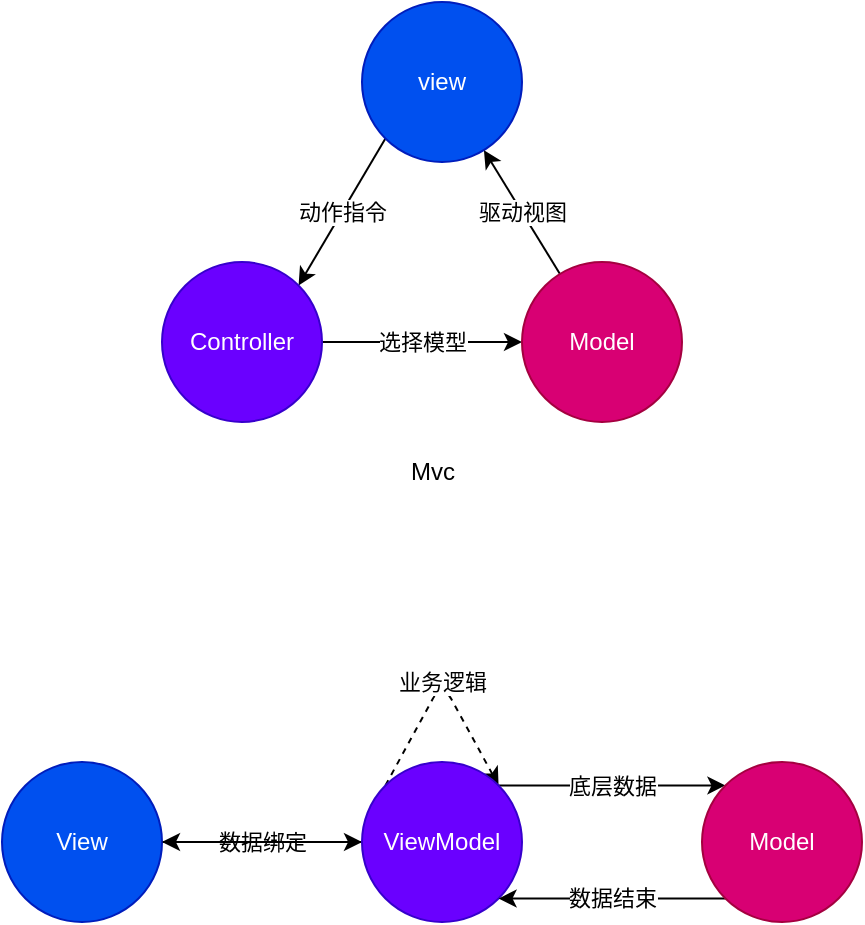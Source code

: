 <mxfile>
    <diagram id="THfSSGGSG9jCQpeQCxFf" name="第 1 页">
        <mxGraphModel dx="169" dy="682" grid="1" gridSize="10" guides="1" tooltips="1" connect="1" arrows="1" fold="1" page="1" pageScale="1" pageWidth="827" pageHeight="1169" background="none" math="0" shadow="0">
            <root>
                <mxCell id="0"/>
                <mxCell id="1" parent="0"/>
                <mxCell id="7" value="动作指令" style="edgeStyle=none;html=1;exitX=0;exitY=1;exitDx=0;exitDy=0;entryX=1;entryY=0;entryDx=0;entryDy=0;" edge="1" parent="1" source="2" target="3">
                    <mxGeometry relative="1" as="geometry"/>
                </mxCell>
                <mxCell id="2" value="view" style="ellipse;whiteSpace=wrap;html=1;fillColor=#0050ef;fontColor=#ffffff;strokeColor=#001DBC;" vertex="1" parent="1">
                    <mxGeometry x="370" y="170" width="80" height="80" as="geometry"/>
                </mxCell>
                <mxCell id="6" value="选择模型" style="edgeStyle=none;html=1;entryX=0;entryY=0.5;entryDx=0;entryDy=0;" edge="1" parent="1" source="3" target="4">
                    <mxGeometry relative="1" as="geometry"/>
                </mxCell>
                <mxCell id="3" value="Controller" style="ellipse;whiteSpace=wrap;html=1;fillColor=#6a00ff;fontColor=#ffffff;strokeColor=#3700CC;" vertex="1" parent="1">
                    <mxGeometry x="270" y="300" width="80" height="80" as="geometry"/>
                </mxCell>
                <mxCell id="5" value="驱动视图" style="edgeStyle=none;html=1;" edge="1" parent="1" source="4" target="2">
                    <mxGeometry relative="1" as="geometry"/>
                </mxCell>
                <mxCell id="4" value="Model" style="ellipse;whiteSpace=wrap;html=1;fillColor=#d80073;fontColor=#ffffff;strokeColor=#A50040;" vertex="1" parent="1">
                    <mxGeometry x="450" y="300" width="80" height="80" as="geometry"/>
                </mxCell>
                <mxCell id="8" value="Mvc" style="text;html=1;align=center;verticalAlign=middle;resizable=0;points=[];autosize=1;strokeColor=none;fillColor=none;" vertex="1" parent="1">
                    <mxGeometry x="380" y="390" width="50" height="30" as="geometry"/>
                </mxCell>
                <mxCell id="12" value="数据绑定" style="edgeStyle=none;html=1;exitX=1;exitY=0.5;exitDx=0;exitDy=0;entryX=0;entryY=0.5;entryDx=0;entryDy=0;" edge="1" parent="1" source="9" target="10">
                    <mxGeometry relative="1" as="geometry"/>
                </mxCell>
                <mxCell id="9" value="View" style="ellipse;whiteSpace=wrap;html=1;fillColor=#0050ef;fontColor=#ffffff;strokeColor=#001DBC;" vertex="1" parent="1">
                    <mxGeometry x="190" y="550" width="80" height="80" as="geometry"/>
                </mxCell>
                <mxCell id="13" style="edgeStyle=none;html=1;exitX=0;exitY=0.5;exitDx=0;exitDy=0;" edge="1" parent="1" source="10">
                    <mxGeometry relative="1" as="geometry">
                        <mxPoint x="270" y="590" as="targetPoint"/>
                    </mxGeometry>
                </mxCell>
                <mxCell id="15" value="底层数据" style="edgeStyle=none;html=1;exitX=1;exitY=0;exitDx=0;exitDy=0;entryX=0;entryY=0;entryDx=0;entryDy=0;" edge="1" parent="1" source="10" target="11">
                    <mxGeometry relative="1" as="geometry"/>
                </mxCell>
                <mxCell id="17" value="业务逻辑" style="edgeStyle=none;html=1;exitX=0;exitY=0;exitDx=0;exitDy=0;entryX=1;entryY=0;entryDx=0;entryDy=0;elbow=vertical;dashed=1;" edge="1" parent="1" source="10" target="10">
                    <mxGeometry relative="1" as="geometry">
                        <mxPoint x="440" y="490" as="targetPoint"/>
                        <Array as="points">
                            <mxPoint x="410" y="510"/>
                        </Array>
                    </mxGeometry>
                </mxCell>
                <mxCell id="10" value="ViewModel" style="ellipse;whiteSpace=wrap;html=1;fillColor=#6a00ff;fontColor=#ffffff;strokeColor=#3700CC;" vertex="1" parent="1">
                    <mxGeometry x="370" y="550" width="80" height="80" as="geometry"/>
                </mxCell>
                <mxCell id="16" value="数据结束" style="edgeStyle=none;html=1;exitX=0;exitY=1;exitDx=0;exitDy=0;entryX=1;entryY=1;entryDx=0;entryDy=0;" edge="1" parent="1" source="11" target="10">
                    <mxGeometry relative="1" as="geometry"/>
                </mxCell>
                <mxCell id="11" value="Model" style="ellipse;whiteSpace=wrap;html=1;fillColor=#d80073;fontColor=#ffffff;strokeColor=#A50040;" vertex="1" parent="1">
                    <mxGeometry x="540" y="550" width="80" height="80" as="geometry"/>
                </mxCell>
            </root>
        </mxGraphModel>
    </diagram>
</mxfile>